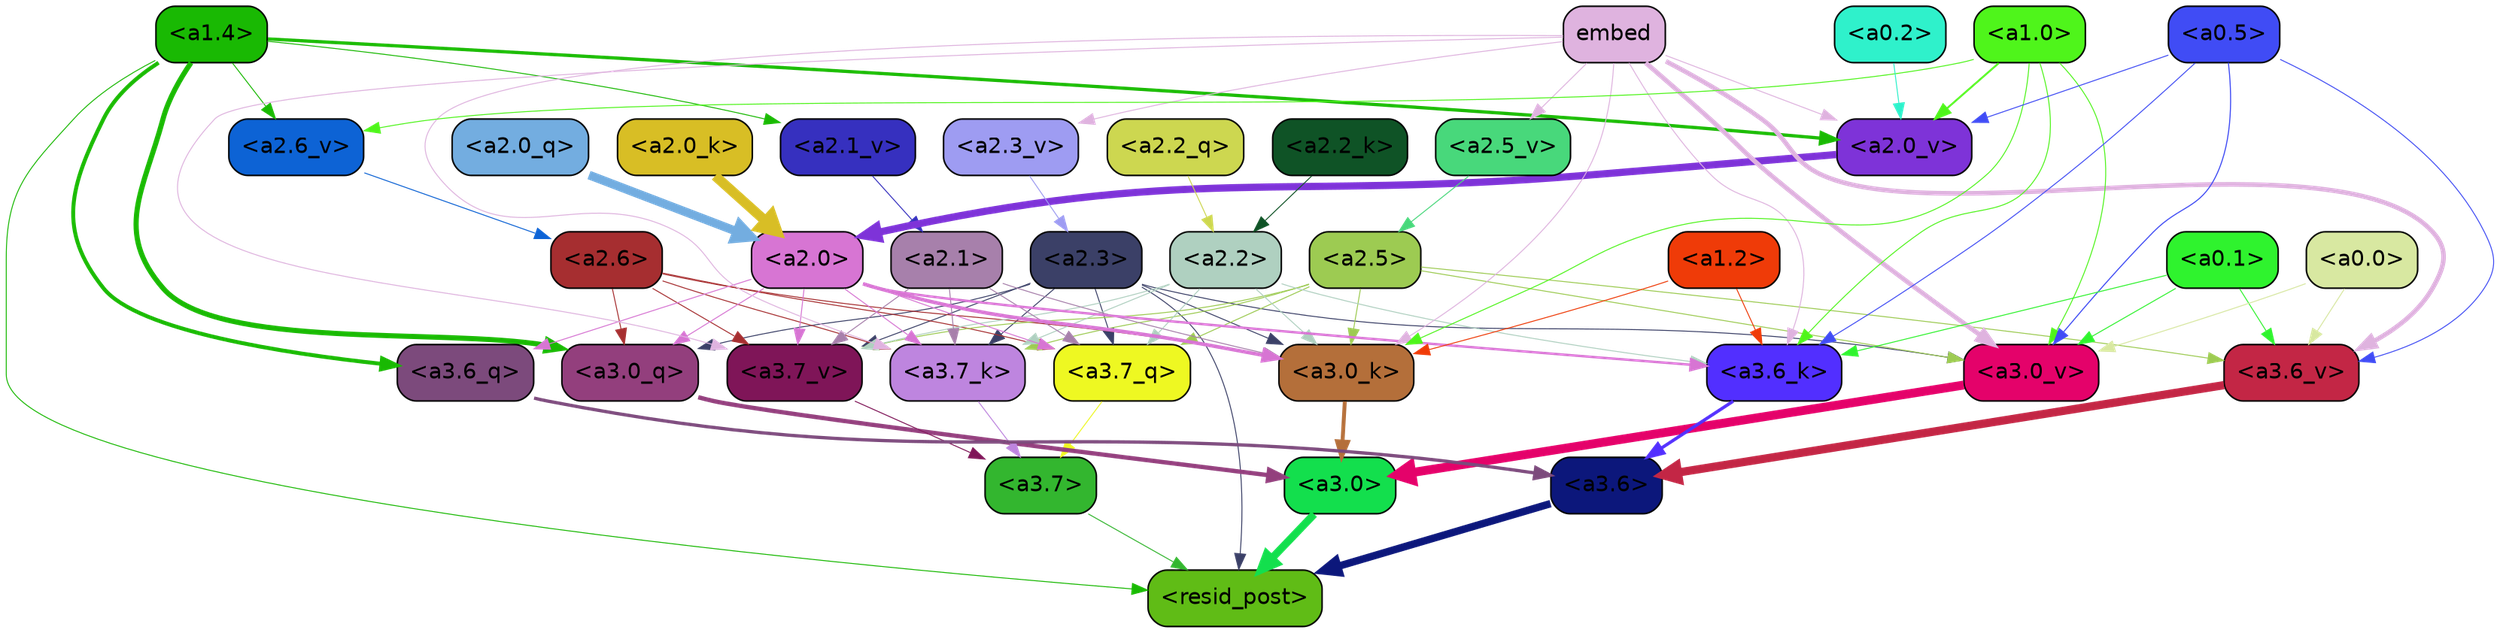 strict digraph "" {
	graph [bgcolor=transparent,
		layout=dot,
		overlap=false,
		splines=true
	];
	"<a3.7>"	[color=black,
		fillcolor="#33b62f",
		fontname=Helvetica,
		shape=box,
		style="filled, rounded"];
	"<resid_post>"	[color=black,
		fillcolor="#60bc16",
		fontname=Helvetica,
		shape=box,
		style="filled, rounded"];
	"<a3.7>" -> "<resid_post>"	[color="#33b62f",
		penwidth=0.6];
	"<a3.6>"	[color=black,
		fillcolor="#0c177b",
		fontname=Helvetica,
		shape=box,
		style="filled, rounded"];
	"<a3.6>" -> "<resid_post>"	[color="#0c177b",
		penwidth=4.753257989883423];
	"<a3.0>"	[color=black,
		fillcolor="#13df4d",
		fontname=Helvetica,
		shape=box,
		style="filled, rounded"];
	"<a3.0>" -> "<resid_post>"	[color="#13df4d",
		penwidth=4.90053927898407];
	"<a2.3>"	[color=black,
		fillcolor="#3b4067",
		fontname=Helvetica,
		shape=box,
		style="filled, rounded"];
	"<a2.3>" -> "<resid_post>"	[color="#3b4067",
		penwidth=0.6];
	"<a3.7_q>"	[color=black,
		fillcolor="#eef822",
		fontname=Helvetica,
		shape=box,
		style="filled, rounded"];
	"<a2.3>" -> "<a3.7_q>"	[color="#3b4067",
		penwidth=0.6];
	"<a3.0_q>"	[color=black,
		fillcolor="#933f7d",
		fontname=Helvetica,
		shape=box,
		style="filled, rounded"];
	"<a2.3>" -> "<a3.0_q>"	[color="#3b4067",
		penwidth=0.6];
	"<a3.7_k>"	[color=black,
		fillcolor="#be85df",
		fontname=Helvetica,
		shape=box,
		style="filled, rounded"];
	"<a2.3>" -> "<a3.7_k>"	[color="#3b4067",
		penwidth=0.6];
	"<a3.0_k>"	[color=black,
		fillcolor="#b46f3a",
		fontname=Helvetica,
		shape=box,
		style="filled, rounded"];
	"<a2.3>" -> "<a3.0_k>"	[color="#3b4067",
		penwidth=0.6];
	"<a3.7_v>"	[color=black,
		fillcolor="#7f1558",
		fontname=Helvetica,
		shape=box,
		style="filled, rounded"];
	"<a2.3>" -> "<a3.7_v>"	[color="#3b4067",
		penwidth=0.6];
	"<a3.0_v>"	[color=black,
		fillcolor="#e4026a",
		fontname=Helvetica,
		shape=box,
		style="filled, rounded"];
	"<a2.3>" -> "<a3.0_v>"	[color="#3b4067",
		penwidth=0.6];
	"<a1.4>"	[color=black,
		fillcolor="#19b903",
		fontname=Helvetica,
		shape=box,
		style="filled, rounded"];
	"<a1.4>" -> "<resid_post>"	[color="#19b903",
		penwidth=0.6];
	"<a3.6_q>"	[color=black,
		fillcolor="#7c4a7c",
		fontname=Helvetica,
		shape=box,
		style="filled, rounded"];
	"<a1.4>" -> "<a3.6_q>"	[color="#19b903",
		penwidth=2.5149343013763428];
	"<a1.4>" -> "<a3.0_q>"	[color="#19b903",
		penwidth=3.2760138511657715];
	"<a2.6_v>"	[color=black,
		fillcolor="#0d63d5",
		fontname=Helvetica,
		shape=box,
		style="filled, rounded"];
	"<a1.4>" -> "<a2.6_v>"	[color="#19b903",
		penwidth=0.6];
	"<a2.1_v>"	[color=black,
		fillcolor="#3630bf",
		fontname=Helvetica,
		shape=box,
		style="filled, rounded"];
	"<a1.4>" -> "<a2.1_v>"	[color="#19b903",
		penwidth=0.6];
	"<a2.0_v>"	[color=black,
		fillcolor="#7e33d8",
		fontname=Helvetica,
		shape=box,
		style="filled, rounded"];
	"<a1.4>" -> "<a2.0_v>"	[color="#19b903",
		penwidth=2.0870713144540787];
	"<a3.7_q>" -> "<a3.7>"	[color="#eef822",
		penwidth=0.6];
	"<a3.6_q>" -> "<a3.6>"	[color="#7c4a7c",
		penwidth=2.091020345687866];
	"<a3.0_q>" -> "<a3.0>"	[color="#933f7d",
		penwidth=2.7421876192092896];
	"<a3.7_k>" -> "<a3.7>"	[color="#be85df",
		penwidth=0.6];
	"<a3.6_k>"	[color=black,
		fillcolor="#522fff",
		fontname=Helvetica,
		shape=box,
		style="filled, rounded"];
	"<a3.6_k>" -> "<a3.6>"	[color="#522fff",
		penwidth=2.048597991466522];
	"<a3.0_k>" -> "<a3.0>"	[color="#b46f3a",
		penwidth=2.476402521133423];
	"<a3.7_v>" -> "<a3.7>"	[color="#7f1558",
		penwidth=0.6];
	"<a3.6_v>"	[color=black,
		fillcolor="#c32645",
		fontname=Helvetica,
		shape=box,
		style="filled, rounded"];
	"<a3.6_v>" -> "<a3.6>"	[color="#c32645",
		penwidth=5.2550448179244995];
	"<a3.0_v>" -> "<a3.0>"	[color="#e4026a",
		penwidth=5.652270674705505];
	"<a2.6>"	[color=black,
		fillcolor="#a62e30",
		fontname=Helvetica,
		shape=box,
		style="filled, rounded"];
	"<a2.6>" -> "<a3.7_q>"	[color="#a62e30",
		penwidth=0.6];
	"<a2.6>" -> "<a3.0_q>"	[color="#a62e30",
		penwidth=0.6];
	"<a2.6>" -> "<a3.7_k>"	[color="#a62e30",
		penwidth=0.6];
	"<a2.6>" -> "<a3.0_k>"	[color="#a62e30",
		penwidth=0.6];
	"<a2.6>" -> "<a3.7_v>"	[color="#a62e30",
		penwidth=0.6];
	"<a2.5>"	[color=black,
		fillcolor="#9dcb52",
		fontname=Helvetica,
		shape=box,
		style="filled, rounded"];
	"<a2.5>" -> "<a3.7_q>"	[color="#9dcb52",
		penwidth=0.6];
	"<a2.5>" -> "<a3.7_k>"	[color="#9dcb52",
		penwidth=0.6];
	"<a2.5>" -> "<a3.0_k>"	[color="#9dcb52",
		penwidth=0.6];
	"<a2.5>" -> "<a3.7_v>"	[color="#9dcb52",
		penwidth=0.6];
	"<a2.5>" -> "<a3.6_v>"	[color="#9dcb52",
		penwidth=0.6];
	"<a2.5>" -> "<a3.0_v>"	[color="#9dcb52",
		penwidth=0.6];
	"<a2.2>"	[color=black,
		fillcolor="#afd0c0",
		fontname=Helvetica,
		shape=box,
		style="filled, rounded"];
	"<a2.2>" -> "<a3.7_q>"	[color="#afd0c0",
		penwidth=0.6];
	"<a2.2>" -> "<a3.7_k>"	[color="#afd0c0",
		penwidth=0.6];
	"<a2.2>" -> "<a3.6_k>"	[color="#afd0c0",
		penwidth=0.6];
	"<a2.2>" -> "<a3.0_k>"	[color="#afd0c0",
		penwidth=0.6];
	"<a2.2>" -> "<a3.7_v>"	[color="#afd0c0",
		penwidth=0.6];
	"<a2.1>"	[color=black,
		fillcolor="#a780ab",
		fontname=Helvetica,
		shape=box,
		style="filled, rounded"];
	"<a2.1>" -> "<a3.7_q>"	[color="#a780ab",
		penwidth=0.6];
	"<a2.1>" -> "<a3.7_k>"	[color="#a780ab",
		penwidth=0.6];
	"<a2.1>" -> "<a3.0_k>"	[color="#a780ab",
		penwidth=0.6];
	"<a2.1>" -> "<a3.7_v>"	[color="#a780ab",
		penwidth=0.6];
	"<a2.0>"	[color=black,
		fillcolor="#d775d3",
		fontname=Helvetica,
		shape=box,
		style="filled, rounded"];
	"<a2.0>" -> "<a3.7_q>"	[color="#d775d3",
		penwidth=0.6];
	"<a2.0>" -> "<a3.6_q>"	[color="#d775d3",
		penwidth=0.6];
	"<a2.0>" -> "<a3.0_q>"	[color="#d775d3",
		penwidth=0.6];
	"<a2.0>" -> "<a3.7_k>"	[color="#d775d3",
		penwidth=0.6];
	"<a2.0>" -> "<a3.6_k>"	[color="#d775d3",
		penwidth=1.5290023684501648];
	"<a2.0>" -> "<a3.0_k>"	[color="#d775d3",
		penwidth=2.2635570764541626];
	"<a2.0>" -> "<a3.7_v>"	[color="#d775d3",
		penwidth=0.6];
	embed	[color=black,
		fillcolor="#dfb3df",
		fontname=Helvetica,
		shape=box,
		style="filled, rounded"];
	embed -> "<a3.7_k>"	[color="#dfb3df",
		penwidth=0.6];
	embed -> "<a3.6_k>"	[color="#dfb3df",
		penwidth=0.6];
	embed -> "<a3.0_k>"	[color="#dfb3df",
		penwidth=0.6];
	embed -> "<a3.7_v>"	[color="#dfb3df",
		penwidth=0.6];
	embed -> "<a3.6_v>"	[color="#dfb3df",
		penwidth=2.9556376338005066];
	embed -> "<a3.0_v>"	[color="#dfb3df",
		penwidth=2.972973108291626];
	"<a2.5_v>"	[color=black,
		fillcolor="#48d87b",
		fontname=Helvetica,
		shape=box,
		style="filled, rounded"];
	embed -> "<a2.5_v>"	[color="#dfb3df",
		penwidth=0.6];
	"<a2.3_v>"	[color=black,
		fillcolor="#9e9cf2",
		fontname=Helvetica,
		shape=box,
		style="filled, rounded"];
	embed -> "<a2.3_v>"	[color="#dfb3df",
		penwidth=0.6];
	embed -> "<a2.0_v>"	[color="#dfb3df",
		penwidth=0.6];
	"<a1.2>"	[color=black,
		fillcolor="#ef3b08",
		fontname=Helvetica,
		shape=box,
		style="filled, rounded"];
	"<a1.2>" -> "<a3.6_k>"	[color="#ef3b08",
		penwidth=0.6];
	"<a1.2>" -> "<a3.0_k>"	[color="#ef3b08",
		penwidth=0.6];
	"<a1.0>"	[color=black,
		fillcolor="#4ff51b",
		fontname=Helvetica,
		shape=box,
		style="filled, rounded"];
	"<a1.0>" -> "<a3.6_k>"	[color="#4ff51b",
		penwidth=0.6];
	"<a1.0>" -> "<a3.0_k>"	[color="#4ff51b",
		penwidth=0.6];
	"<a1.0>" -> "<a3.0_v>"	[color="#4ff51b",
		penwidth=0.6];
	"<a1.0>" -> "<a2.6_v>"	[color="#4ff51b",
		penwidth=0.6];
	"<a1.0>" -> "<a2.0_v>"	[color="#4ff51b",
		penwidth=1.2152502536773682];
	"<a0.5>"	[color=black,
		fillcolor="#404cf5",
		fontname=Helvetica,
		shape=box,
		style="filled, rounded"];
	"<a0.5>" -> "<a3.6_k>"	[color="#404cf5",
		penwidth=0.6];
	"<a0.5>" -> "<a3.6_v>"	[color="#404cf5",
		penwidth=0.6];
	"<a0.5>" -> "<a3.0_v>"	[color="#404cf5",
		penwidth=0.6790935099124908];
	"<a0.5>" -> "<a2.0_v>"	[color="#404cf5",
		penwidth=0.6];
	"<a0.1>"	[color=black,
		fillcolor="#2ff32e",
		fontname=Helvetica,
		shape=box,
		style="filled, rounded"];
	"<a0.1>" -> "<a3.6_k>"	[color="#2ff32e",
		penwidth=0.6];
	"<a0.1>" -> "<a3.6_v>"	[color="#2ff32e",
		penwidth=0.6];
	"<a0.1>" -> "<a3.0_v>"	[color="#2ff32e",
		penwidth=0.6];
	"<a0.0>"	[color=black,
		fillcolor="#d8e8a1",
		fontname=Helvetica,
		shape=box,
		style="filled, rounded"];
	"<a0.0>" -> "<a3.6_v>"	[color="#d8e8a1",
		penwidth=0.6];
	"<a0.0>" -> "<a3.0_v>"	[color="#d8e8a1",
		penwidth=0.6];
	"<a2.2_q>"	[color=black,
		fillcolor="#cdd750",
		fontname=Helvetica,
		shape=box,
		style="filled, rounded"];
	"<a2.2_q>" -> "<a2.2>"	[color="#cdd750",
		penwidth=0.6];
	"<a2.0_q>"	[color=black,
		fillcolor="#73ade0",
		fontname=Helvetica,
		shape=box,
		style="filled, rounded"];
	"<a2.0_q>" -> "<a2.0>"	[color="#73ade0",
		penwidth=5.557696580886841];
	"<a2.2_k>"	[color=black,
		fillcolor="#0f5326",
		fontname=Helvetica,
		shape=box,
		style="filled, rounded"];
	"<a2.2_k>" -> "<a2.2>"	[color="#0f5326",
		penwidth=0.6];
	"<a2.0_k>"	[color=black,
		fillcolor="#d8be25",
		fontname=Helvetica,
		shape=box,
		style="filled, rounded"];
	"<a2.0_k>" -> "<a2.0>"	[color="#d8be25",
		penwidth=6.320472955703735];
	"<a2.6_v>" -> "<a2.6>"	[color="#0d63d5",
		penwidth=0.6];
	"<a2.5_v>" -> "<a2.5>"	[color="#48d87b",
		penwidth=0.6];
	"<a2.3_v>" -> "<a2.3>"	[color="#9e9cf2",
		penwidth=0.6];
	"<a2.1_v>" -> "<a2.1>"	[color="#3630bf",
		penwidth=0.6];
	"<a2.0_v>" -> "<a2.0>"	[color="#7e33d8",
		penwidth=4.611755967140198];
	"<a0.2>"	[color=black,
		fillcolor="#2ff1cb",
		fontname=Helvetica,
		shape=box,
		style="filled, rounded"];
	"<a0.2>" -> "<a2.0_v>"	[color="#2ff1cb",
		penwidth=0.6];
}
